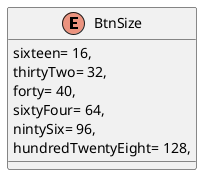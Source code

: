 @startuml
enum BtnSize {
    sixteen= 16,
    thirtyTwo= 32,
    forty= 40,
    sixtyFour= 64,
    nintySix= 96,
    hundredTwentyEight= 128,
}
@enduml
